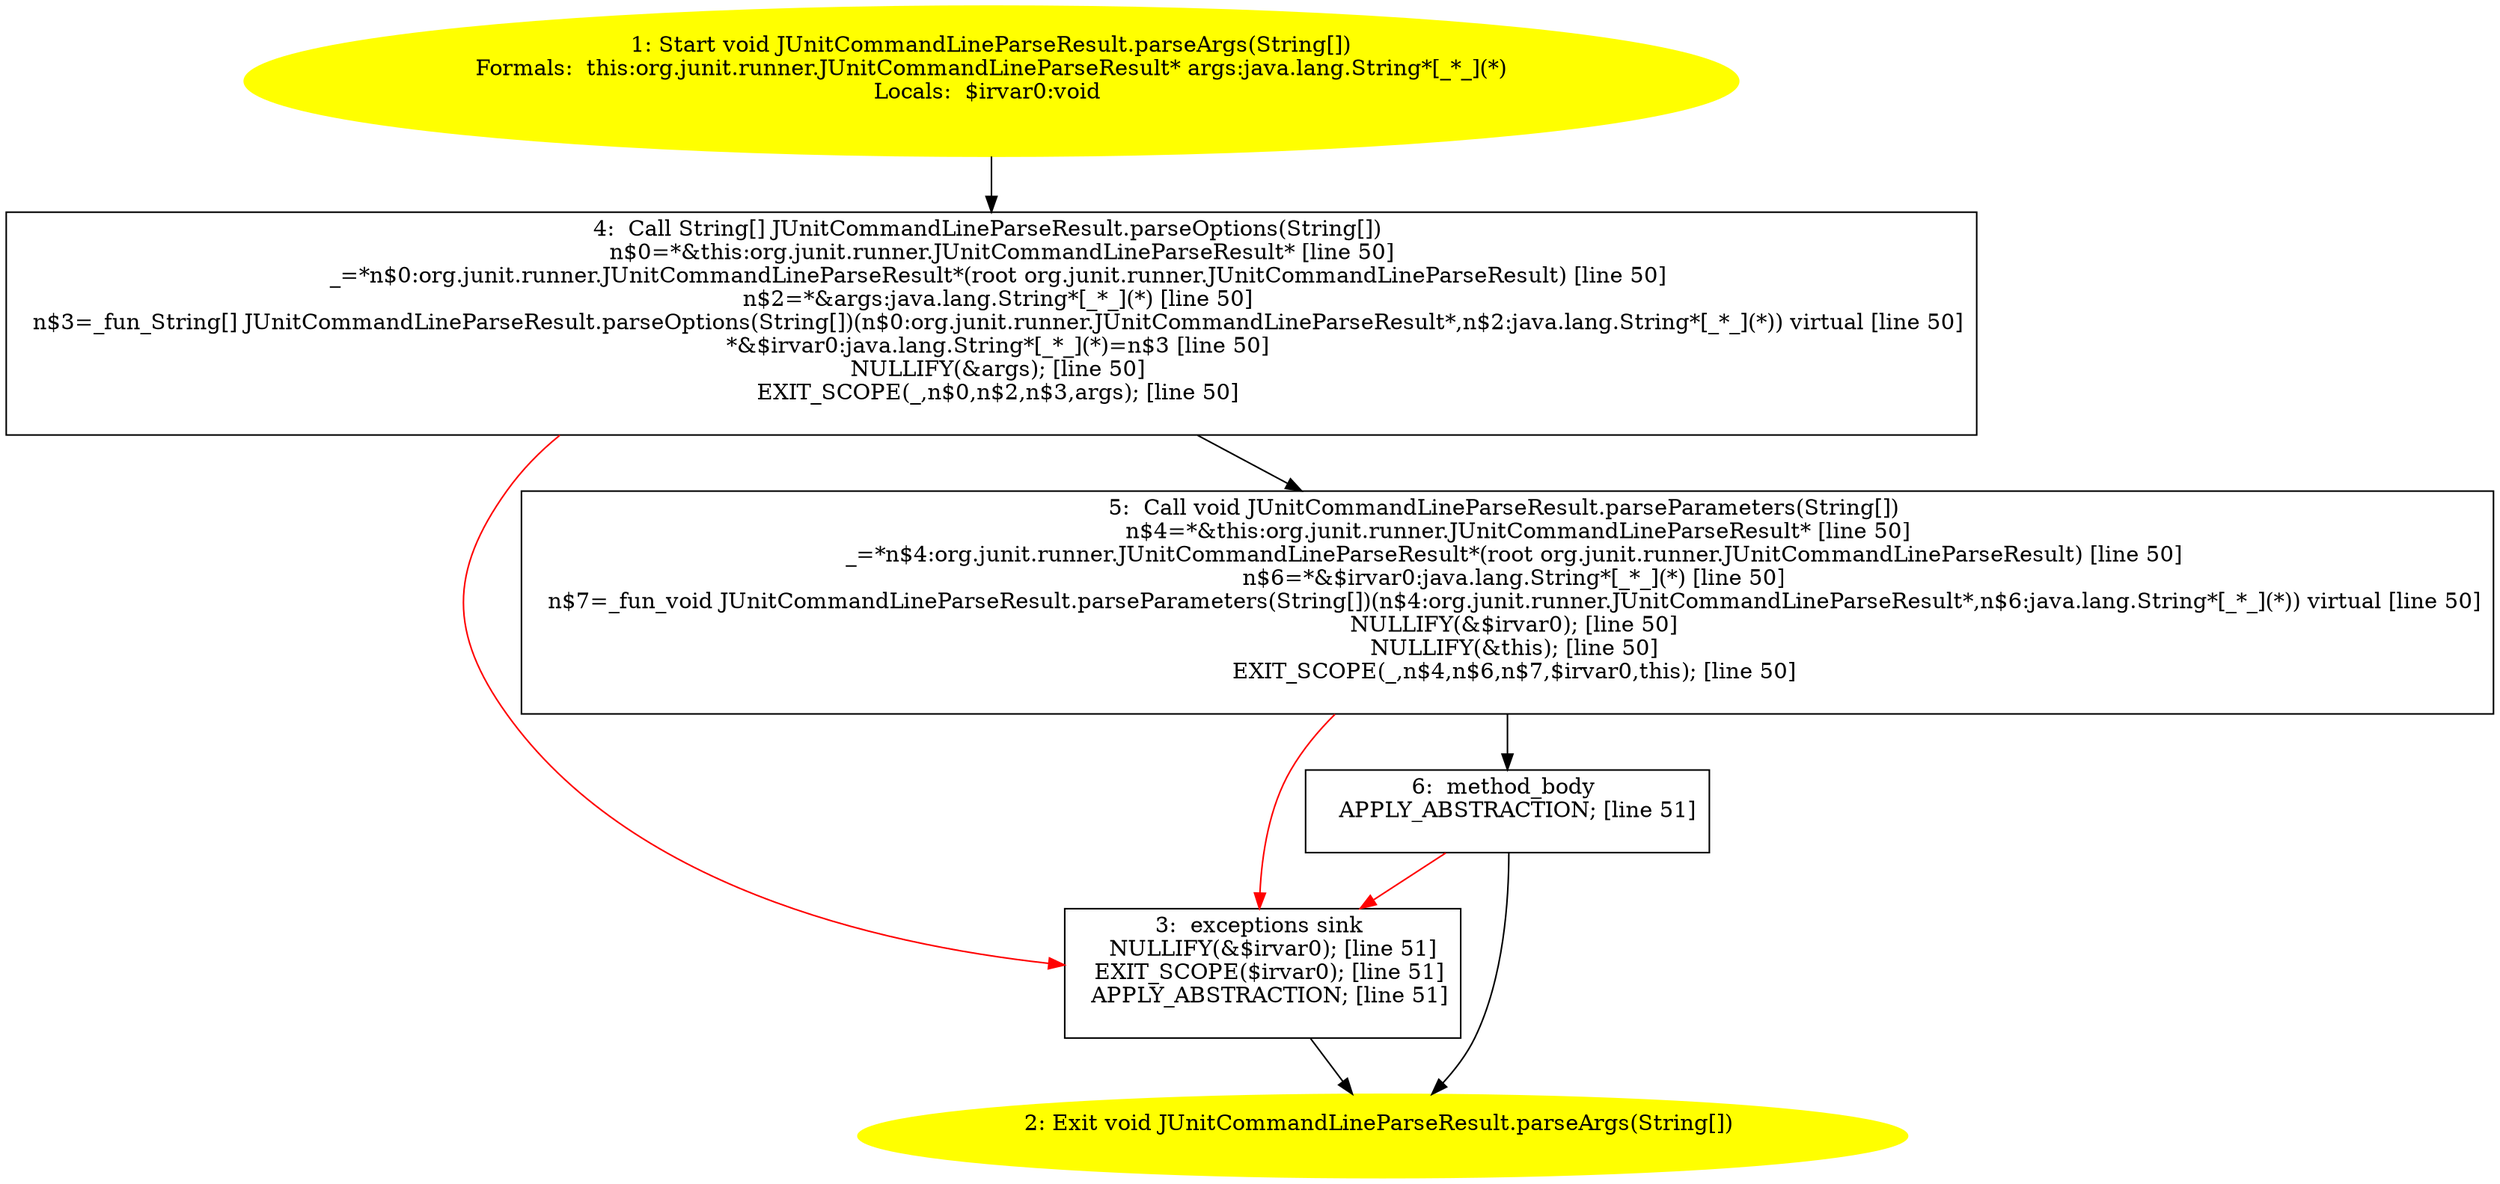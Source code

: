 /* @generated */
digraph cfg {
"org.junit.runner.JUnitCommandLineParseResult.parseArgs(java.lang.String[]):void.70c76f7939de4c76329a1cd224fd05d2_1" [label="1: Start void JUnitCommandLineParseResult.parseArgs(String[])\nFormals:  this:org.junit.runner.JUnitCommandLineParseResult* args:java.lang.String*[_*_](*)\nLocals:  $irvar0:void \n  " color=yellow style=filled]
	

	 "org.junit.runner.JUnitCommandLineParseResult.parseArgs(java.lang.String[]):void.70c76f7939de4c76329a1cd224fd05d2_1" -> "org.junit.runner.JUnitCommandLineParseResult.parseArgs(java.lang.String[]):void.70c76f7939de4c76329a1cd224fd05d2_4" ;
"org.junit.runner.JUnitCommandLineParseResult.parseArgs(java.lang.String[]):void.70c76f7939de4c76329a1cd224fd05d2_2" [label="2: Exit void JUnitCommandLineParseResult.parseArgs(String[]) \n  " color=yellow style=filled]
	

"org.junit.runner.JUnitCommandLineParseResult.parseArgs(java.lang.String[]):void.70c76f7939de4c76329a1cd224fd05d2_3" [label="3:  exceptions sink \n   NULLIFY(&$irvar0); [line 51]\n  EXIT_SCOPE($irvar0); [line 51]\n  APPLY_ABSTRACTION; [line 51]\n " shape="box"]
	

	 "org.junit.runner.JUnitCommandLineParseResult.parseArgs(java.lang.String[]):void.70c76f7939de4c76329a1cd224fd05d2_3" -> "org.junit.runner.JUnitCommandLineParseResult.parseArgs(java.lang.String[]):void.70c76f7939de4c76329a1cd224fd05d2_2" ;
"org.junit.runner.JUnitCommandLineParseResult.parseArgs(java.lang.String[]):void.70c76f7939de4c76329a1cd224fd05d2_4" [label="4:  Call String[] JUnitCommandLineParseResult.parseOptions(String[]) \n   n$0=*&this:org.junit.runner.JUnitCommandLineParseResult* [line 50]\n  _=*n$0:org.junit.runner.JUnitCommandLineParseResult*(root org.junit.runner.JUnitCommandLineParseResult) [line 50]\n  n$2=*&args:java.lang.String*[_*_](*) [line 50]\n  n$3=_fun_String[] JUnitCommandLineParseResult.parseOptions(String[])(n$0:org.junit.runner.JUnitCommandLineParseResult*,n$2:java.lang.String*[_*_](*)) virtual [line 50]\n  *&$irvar0:java.lang.String*[_*_](*)=n$3 [line 50]\n  NULLIFY(&args); [line 50]\n  EXIT_SCOPE(_,n$0,n$2,n$3,args); [line 50]\n " shape="box"]
	

	 "org.junit.runner.JUnitCommandLineParseResult.parseArgs(java.lang.String[]):void.70c76f7939de4c76329a1cd224fd05d2_4" -> "org.junit.runner.JUnitCommandLineParseResult.parseArgs(java.lang.String[]):void.70c76f7939de4c76329a1cd224fd05d2_5" ;
	 "org.junit.runner.JUnitCommandLineParseResult.parseArgs(java.lang.String[]):void.70c76f7939de4c76329a1cd224fd05d2_4" -> "org.junit.runner.JUnitCommandLineParseResult.parseArgs(java.lang.String[]):void.70c76f7939de4c76329a1cd224fd05d2_3" [color="red" ];
"org.junit.runner.JUnitCommandLineParseResult.parseArgs(java.lang.String[]):void.70c76f7939de4c76329a1cd224fd05d2_5" [label="5:  Call void JUnitCommandLineParseResult.parseParameters(String[]) \n   n$4=*&this:org.junit.runner.JUnitCommandLineParseResult* [line 50]\n  _=*n$4:org.junit.runner.JUnitCommandLineParseResult*(root org.junit.runner.JUnitCommandLineParseResult) [line 50]\n  n$6=*&$irvar0:java.lang.String*[_*_](*) [line 50]\n  n$7=_fun_void JUnitCommandLineParseResult.parseParameters(String[])(n$4:org.junit.runner.JUnitCommandLineParseResult*,n$6:java.lang.String*[_*_](*)) virtual [line 50]\n  NULLIFY(&$irvar0); [line 50]\n  NULLIFY(&this); [line 50]\n  EXIT_SCOPE(_,n$4,n$6,n$7,$irvar0,this); [line 50]\n " shape="box"]
	

	 "org.junit.runner.JUnitCommandLineParseResult.parseArgs(java.lang.String[]):void.70c76f7939de4c76329a1cd224fd05d2_5" -> "org.junit.runner.JUnitCommandLineParseResult.parseArgs(java.lang.String[]):void.70c76f7939de4c76329a1cd224fd05d2_6" ;
	 "org.junit.runner.JUnitCommandLineParseResult.parseArgs(java.lang.String[]):void.70c76f7939de4c76329a1cd224fd05d2_5" -> "org.junit.runner.JUnitCommandLineParseResult.parseArgs(java.lang.String[]):void.70c76f7939de4c76329a1cd224fd05d2_3" [color="red" ];
"org.junit.runner.JUnitCommandLineParseResult.parseArgs(java.lang.String[]):void.70c76f7939de4c76329a1cd224fd05d2_6" [label="6:  method_body \n   APPLY_ABSTRACTION; [line 51]\n " shape="box"]
	

	 "org.junit.runner.JUnitCommandLineParseResult.parseArgs(java.lang.String[]):void.70c76f7939de4c76329a1cd224fd05d2_6" -> "org.junit.runner.JUnitCommandLineParseResult.parseArgs(java.lang.String[]):void.70c76f7939de4c76329a1cd224fd05d2_2" ;
	 "org.junit.runner.JUnitCommandLineParseResult.parseArgs(java.lang.String[]):void.70c76f7939de4c76329a1cd224fd05d2_6" -> "org.junit.runner.JUnitCommandLineParseResult.parseArgs(java.lang.String[]):void.70c76f7939de4c76329a1cd224fd05d2_3" [color="red" ];
}
